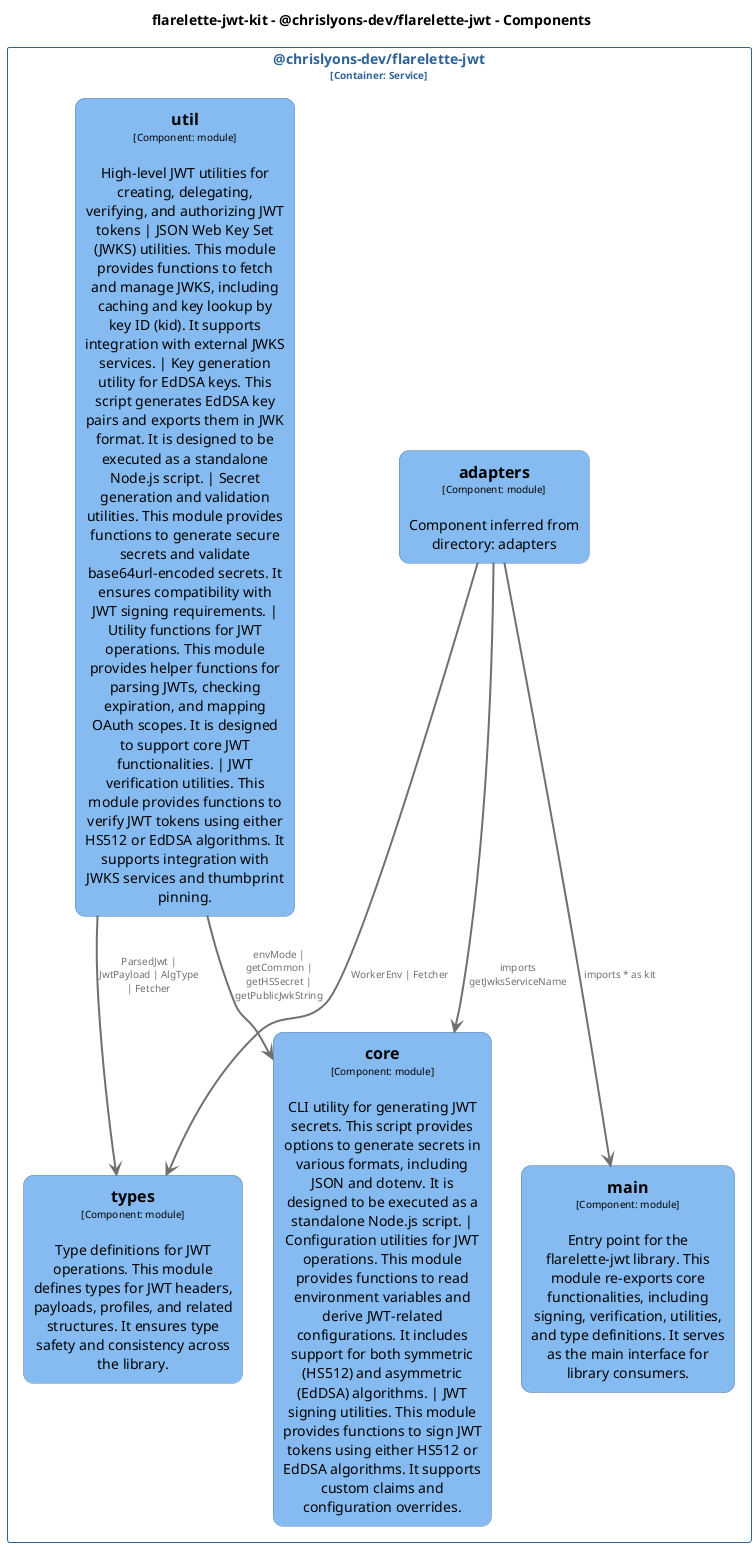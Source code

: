 @startuml
set separator none
title flarelette-jwt-kit - @chrislyons-dev/flarelette-jwt - Components

top to bottom direction
skinparam ranksep 60
skinparam nodesep 30

skinparam {
  arrowFontSize 10
  defaultTextAlignment center
  wrapWidth 200
  maxMessageSize 100
  defaultFontName "Arial"
}

hide stereotype

skinparam rectangle<<flarelettejwtkit.chrislyonsdevflarelettejwt.adapters>> {
  BackgroundColor #85bbf0
  FontColor #000000
  BorderColor #5d82a8
  roundCorner 20
  shadowing false
}
skinparam rectangle<<flarelettejwtkit.chrislyonsdevflarelettejwt.core>> {
  BackgroundColor #85bbf0
  FontColor #000000
  BorderColor #5d82a8
  roundCorner 20
  shadowing false
}
skinparam rectangle<<flarelettejwtkit.chrislyonsdevflarelettejwt.main>> {
  BackgroundColor #85bbf0
  FontColor #000000
  BorderColor #5d82a8
  roundCorner 20
  shadowing false
}
skinparam rectangle<<flarelettejwtkit.chrislyonsdevflarelettejwt.types>> {
  BackgroundColor #85bbf0
  FontColor #000000
  BorderColor #5d82a8
  roundCorner 20
  shadowing false
}
skinparam rectangle<<flarelettejwtkit.chrislyonsdevflarelettejwt.util>> {
  BackgroundColor #85bbf0
  FontColor #000000
  BorderColor #5d82a8
  roundCorner 20
  shadowing false
}
skinparam rectangle<<flarelettejwtkit.chrislyonsdevflarelettejwt>> {
  BorderColor #2e6295
  FontColor #2e6295
  shadowing false
}

rectangle "@chrislyons-dev/flarelette-jwt\n<size:10>[Container: Service]</size>" <<flarelettejwtkit.chrislyonsdevflarelettejwt>> {
  rectangle "==core\n<size:10>[Component: module]</size>\n\nCLI utility for generating JWT secrets. This script provides options to generate secrets in various formats, including JSON and dotenv. It is designed to be executed as a standalone Node.js script. | Configuration utilities for JWT operations. This module provides functions to read environment variables and derive JWT-related configurations. It includes support for both symmetric (HS512) and asymmetric (EdDSA) algorithms. | JWT signing utilities. This module provides functions to sign JWT tokens using either HS512 or EdDSA algorithms. It supports custom claims and configuration overrides." <<flarelettejwtkit.chrislyonsdevflarelettejwt.core>> as flarelettejwtkit.chrislyonsdevflarelettejwt.core
  rectangle "==util\n<size:10>[Component: module]</size>\n\nHigh-level JWT utilities for creating, delegating, verifying, and authorizing JWT tokens | JSON Web Key Set (JWKS) utilities. This module provides functions to fetch and manage JWKS, including caching and key lookup by key ID (kid). It supports integration with external JWKS services. | Key generation utility for EdDSA keys. This script generates EdDSA key pairs and exports them in JWK format. It is designed to be executed as a standalone Node.js script. | Secret generation and validation utilities. This module provides functions to generate secure secrets and validate base64url-encoded secrets. It ensures compatibility with JWT signing requirements. | Utility functions for JWT operations. This module provides helper functions for parsing JWTs, checking expiration, and mapping OAuth scopes. It is designed to support core JWT functionalities. | JWT verification utilities. This module provides functions to verify JWT tokens using either HS512 or EdDSA algorithms. It supports integration with JWKS services and thumbprint pinning." <<flarelettejwtkit.chrislyonsdevflarelettejwt.util>> as flarelettejwtkit.chrislyonsdevflarelettejwt.util
  rectangle "==main\n<size:10>[Component: module]</size>\n\nEntry point for the flarelette-jwt library. This module re-exports core functionalities, including signing, verification, utilities, and type definitions. It serves as the main interface for library consumers." <<flarelettejwtkit.chrislyonsdevflarelettejwt.main>> as flarelettejwtkit.chrislyonsdevflarelettejwt.main
  rectangle "==types\n<size:10>[Component: module]</size>\n\nType definitions for JWT operations. This module defines types for JWT headers, payloads, profiles, and related structures. It ensures type safety and consistency across the library." <<flarelettejwtkit.chrislyonsdevflarelettejwt.types>> as flarelettejwtkit.chrislyonsdevflarelettejwt.types
  rectangle "==adapters\n<size:10>[Component: module]</size>\n\nComponent inferred from directory: adapters" <<flarelettejwtkit.chrislyonsdevflarelettejwt.adapters>> as flarelettejwtkit.chrislyonsdevflarelettejwt.adapters
}

flarelettejwtkit.chrislyonsdevflarelettejwt.util -[#707070,thickness=2]-> flarelettejwtkit.chrislyonsdevflarelettejwt.types : "<color:#707070>ParsedJwt | JwtPayload | AlgType | Fetcher"
flarelettejwtkit.chrislyonsdevflarelettejwt.util -[#707070,thickness=2]-> flarelettejwtkit.chrislyonsdevflarelettejwt.core : "<color:#707070>envMode | getCommon | getHSSecret | getPublicJwkString"
flarelettejwtkit.chrislyonsdevflarelettejwt.adapters -[#707070,thickness=2]-> flarelettejwtkit.chrislyonsdevflarelettejwt.main : "<color:#707070>imports * as kit"
flarelettejwtkit.chrislyonsdevflarelettejwt.adapters -[#707070,thickness=2]-> flarelettejwtkit.chrislyonsdevflarelettejwt.core : "<color:#707070>imports getJwksServiceName"
flarelettejwtkit.chrislyonsdevflarelettejwt.adapters -[#707070,thickness=2]-> flarelettejwtkit.chrislyonsdevflarelettejwt.types : "<color:#707070>WorkerEnv | Fetcher"
@enduml